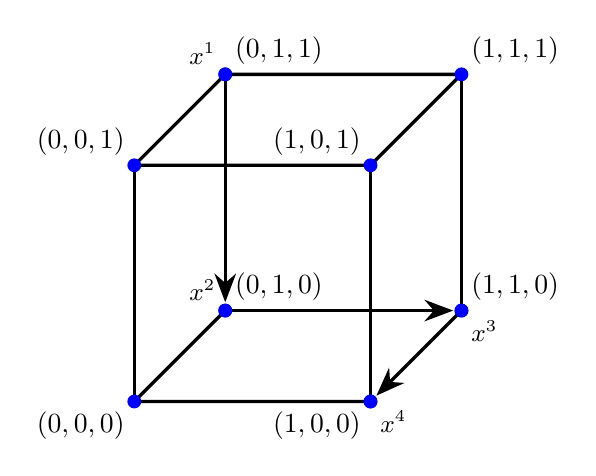 \begin{tikzpicture}
    % mark apexes of a cube
    \coordinate[label=below left:{$(0,0,0)$}] (A) at (0,0,3);
    \coordinate[label=below left:{$(1,0,0)$}] (B) at (3,0,3);
    \coordinate[label=above right:{$(0,1,0)$}] (C) at (0,0,0);
    \coordinate[label=above right:{$(1,1,0)$}] (D) at (3,0,0);

    \coordinate[label=above left:{$(0,0,1)$}] (E) at (0,3,3);
    \coordinate[label=above left:{$(1,0,1)$}] (F) at (3,3,3); % [label={[shift={(-0.5,0)}]{$(1,0,1)$}}]
    \coordinate[label=above right:{$(0,1,1)$}] (G) at (0,3,0);
    \coordinate[label=above right:{$(1,1,1)$}] (H) at (3,3,0);

    % rename some of them to create a path
    \coordinate[label={[black,font=\small]above left:{$x^1$}}] (G) at (0,3,0);
    \coordinate[label={[black,font=\small]above left:{$x^2$}}] (C) at (0,0,0);
    \coordinate[label={[black,font=\small]below right:{$x^3$}}] (D) at (3,0,0);
    \coordinate[label={[black,font=\small]below right:{$x^4$}}] (B) at (3,0,3);

    % draw the cube
    \draw[very thick] (C) -- (A) -- (B);
    \draw[very thick] (E) -- (G) -- (H) -- (F) -- (E);
    \draw[very thick] (E) -- (A);
    \draw[very thick] (D) -- (H);
    \draw[very thick] (F) -- (B);

    % mark blue points in each apex
    \foreach \point in {A,B,C,D,E,F,G,H}{
        \fill[blue] (\point) circle [radius=2.5pt];
    }

    % draw arrows in a path
    \draw[black,-{Stealth[scale=1.2]},shorten >= 3pt,line width=1.25pt] (G) -- (C);
    \draw[black,-{Stealth[scale=1.2]},shorten >= 3pt,line width=1.25pt] (C) -- (D);
    \draw[black,-{Stealth[scale=1.2]},shorten >= 3pt,line width=1.25pt] (D) -- (B);

    % some extentions:
    % 1) draw the text near an arrow
    % \draw[-{Stealth[scale=1.2]}, line width=1pt] (A) -- node [left] {$\frac{1-p}{3}$} +(0,2,0);
    % 2) draw circle-arrow near the point
    % \draw[
    %     -{Stealth[scale=1.2]},
    %     line width=1pt,
    % ] (0,0,3) arc (0:355:0.5) node[below right] {$p$};

    % mark red points of the path
    \foreach \pathpoint in {G,C,D,B}{
        \fill[blue] (\pathpoint) circle [radius=2.5pt];
    }
\end{tikzpicture}